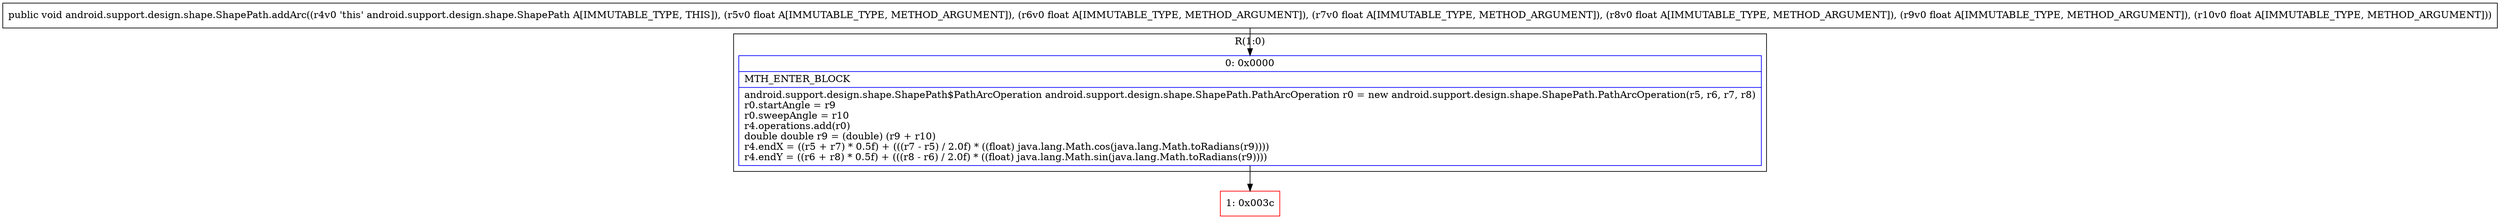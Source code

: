 digraph "CFG forandroid.support.design.shape.ShapePath.addArc(FFFFFF)V" {
subgraph cluster_Region_1042865548 {
label = "R(1:0)";
node [shape=record,color=blue];
Node_0 [shape=record,label="{0\:\ 0x0000|MTH_ENTER_BLOCK\l|android.support.design.shape.ShapePath$PathArcOperation android.support.design.shape.ShapePath.PathArcOperation r0 = new android.support.design.shape.ShapePath.PathArcOperation(r5, r6, r7, r8)\lr0.startAngle = r9\lr0.sweepAngle = r10\lr4.operations.add(r0)\ldouble double r9 = (double) (r9 + r10)\lr4.endX = ((r5 + r7) * 0.5f) + (((r7 \- r5) \/ 2.0f) * ((float) java.lang.Math.cos(java.lang.Math.toRadians(r9))))\lr4.endY = ((r6 + r8) * 0.5f) + (((r8 \- r6) \/ 2.0f) * ((float) java.lang.Math.sin(java.lang.Math.toRadians(r9))))\l}"];
}
Node_1 [shape=record,color=red,label="{1\:\ 0x003c}"];
MethodNode[shape=record,label="{public void android.support.design.shape.ShapePath.addArc((r4v0 'this' android.support.design.shape.ShapePath A[IMMUTABLE_TYPE, THIS]), (r5v0 float A[IMMUTABLE_TYPE, METHOD_ARGUMENT]), (r6v0 float A[IMMUTABLE_TYPE, METHOD_ARGUMENT]), (r7v0 float A[IMMUTABLE_TYPE, METHOD_ARGUMENT]), (r8v0 float A[IMMUTABLE_TYPE, METHOD_ARGUMENT]), (r9v0 float A[IMMUTABLE_TYPE, METHOD_ARGUMENT]), (r10v0 float A[IMMUTABLE_TYPE, METHOD_ARGUMENT])) }"];
MethodNode -> Node_0;
Node_0 -> Node_1;
}

